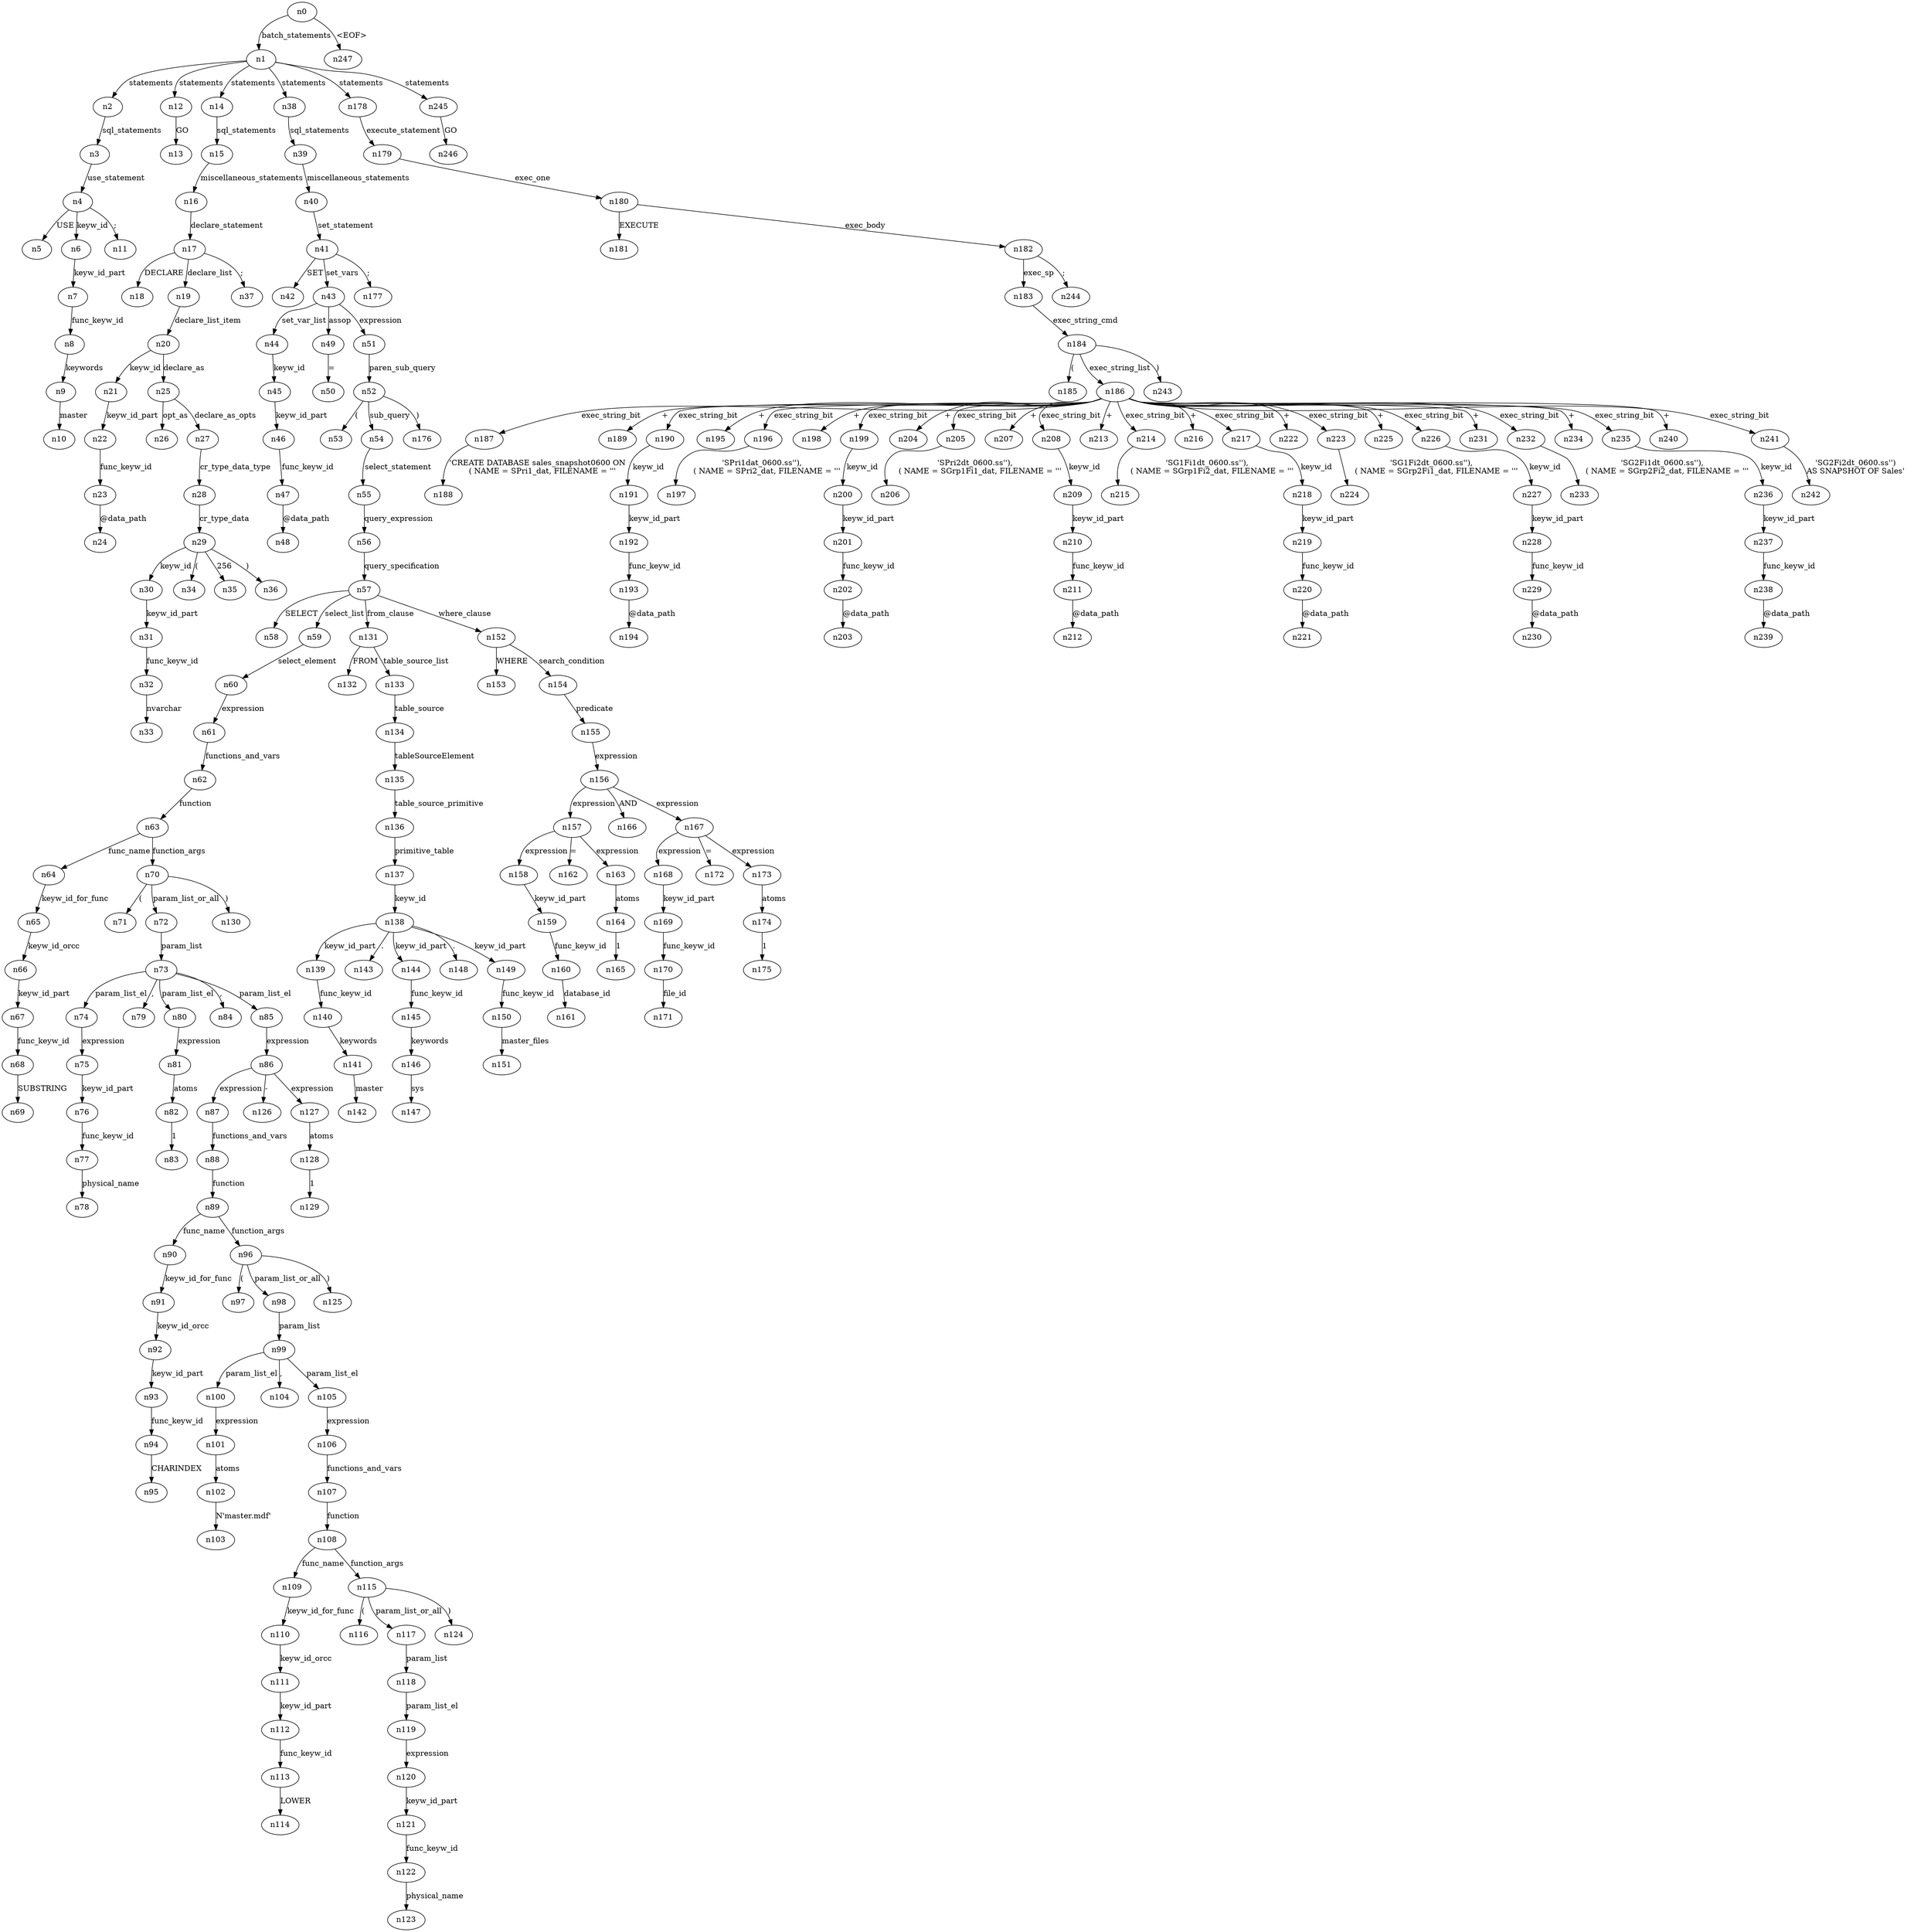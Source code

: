 digraph ParseTree {
  n0 -> n1 [label="batch_statements"];
  n1 -> n2 [label="statements"];
  n2 -> n3 [label="sql_statements"];
  n3 -> n4 [label="use_statement"];
  n4 -> n5 [label="USE"];
  n4 -> n6 [label="keyw_id"];
  n6 -> n7 [label="keyw_id_part"];
  n7 -> n8 [label="func_keyw_id"];
  n8 -> n9 [label="keywords"];
  n9 -> n10 [label="master"];
  n4 -> n11 [label=";"];
  n1 -> n12 [label="statements"];
  n12 -> n13 [label="GO"];
  n1 -> n14 [label="statements"];
  n14 -> n15 [label="sql_statements"];
  n15 -> n16 [label="miscellaneous_statements"];
  n16 -> n17 [label="declare_statement"];
  n17 -> n18 [label="DECLARE"];
  n17 -> n19 [label="declare_list"];
  n19 -> n20 [label="declare_list_item"];
  n20 -> n21 [label="keyw_id"];
  n21 -> n22 [label="keyw_id_part"];
  n22 -> n23 [label="func_keyw_id"];
  n23 -> n24 [label="@data_path"];
  n20 -> n25 [label="declare_as"];
  n25 -> n26 [label="opt_as"];
  n25 -> n27 [label="declare_as_opts"];
  n27 -> n28 [label="cr_type_data_type"];
  n28 -> n29 [label="cr_type_data"];
  n29 -> n30 [label="keyw_id"];
  n30 -> n31 [label="keyw_id_part"];
  n31 -> n32 [label="func_keyw_id"];
  n32 -> n33 [label="nvarchar"];
  n29 -> n34 [label="("];
  n29 -> n35 [label="256"];
  n29 -> n36 [label=")"];
  n17 -> n37 [label=";"];
  n1 -> n38 [label="statements"];
  n38 -> n39 [label="sql_statements"];
  n39 -> n40 [label="miscellaneous_statements"];
  n40 -> n41 [label="set_statement"];
  n41 -> n42 [label="SET"];
  n41 -> n43 [label="set_vars"];
  n43 -> n44 [label="set_var_list"];
  n44 -> n45 [label="keyw_id"];
  n45 -> n46 [label="keyw_id_part"];
  n46 -> n47 [label="func_keyw_id"];
  n47 -> n48 [label="@data_path"];
  n43 -> n49 [label="assop"];
  n49 -> n50 [label="="];
  n43 -> n51 [label="expression"];
  n51 -> n52 [label="paren_sub_query"];
  n52 -> n53 [label="("];
  n52 -> n54 [label="sub_query"];
  n54 -> n55 [label="select_statement"];
  n55 -> n56 [label="query_expression"];
  n56 -> n57 [label="query_specification"];
  n57 -> n58 [label="SELECT"];
  n57 -> n59 [label="select_list"];
  n59 -> n60 [label="select_element"];
  n60 -> n61 [label="expression"];
  n61 -> n62 [label="functions_and_vars"];
  n62 -> n63 [label="function"];
  n63 -> n64 [label="func_name"];
  n64 -> n65 [label="keyw_id_for_func"];
  n65 -> n66 [label="keyw_id_orcc"];
  n66 -> n67 [label="keyw_id_part"];
  n67 -> n68 [label="func_keyw_id"];
  n68 -> n69 [label="SUBSTRING"];
  n63 -> n70 [label="function_args"];
  n70 -> n71 [label="("];
  n70 -> n72 [label="param_list_or_all"];
  n72 -> n73 [label="param_list"];
  n73 -> n74 [label="param_list_el"];
  n74 -> n75 [label="expression"];
  n75 -> n76 [label="keyw_id_part"];
  n76 -> n77 [label="func_keyw_id"];
  n77 -> n78 [label="physical_name"];
  n73 -> n79 [label=","];
  n73 -> n80 [label="param_list_el"];
  n80 -> n81 [label="expression"];
  n81 -> n82 [label="atoms"];
  n82 -> n83 [label="1"];
  n73 -> n84 [label=","];
  n73 -> n85 [label="param_list_el"];
  n85 -> n86 [label="expression"];
  n86 -> n87 [label="expression"];
  n87 -> n88 [label="functions_and_vars"];
  n88 -> n89 [label="function"];
  n89 -> n90 [label="func_name"];
  n90 -> n91 [label="keyw_id_for_func"];
  n91 -> n92 [label="keyw_id_orcc"];
  n92 -> n93 [label="keyw_id_part"];
  n93 -> n94 [label="func_keyw_id"];
  n94 -> n95 [label="CHARINDEX"];
  n89 -> n96 [label="function_args"];
  n96 -> n97 [label="("];
  n96 -> n98 [label="param_list_or_all"];
  n98 -> n99 [label="param_list"];
  n99 -> n100 [label="param_list_el"];
  n100 -> n101 [label="expression"];
  n101 -> n102 [label="atoms"];
  n102 -> n103 [label="N'master.mdf'"];
  n99 -> n104 [label=","];
  n99 -> n105 [label="param_list_el"];
  n105 -> n106 [label="expression"];
  n106 -> n107 [label="functions_and_vars"];
  n107 -> n108 [label="function"];
  n108 -> n109 [label="func_name"];
  n109 -> n110 [label="keyw_id_for_func"];
  n110 -> n111 [label="keyw_id_orcc"];
  n111 -> n112 [label="keyw_id_part"];
  n112 -> n113 [label="func_keyw_id"];
  n113 -> n114 [label="LOWER"];
  n108 -> n115 [label="function_args"];
  n115 -> n116 [label="("];
  n115 -> n117 [label="param_list_or_all"];
  n117 -> n118 [label="param_list"];
  n118 -> n119 [label="param_list_el"];
  n119 -> n120 [label="expression"];
  n120 -> n121 [label="keyw_id_part"];
  n121 -> n122 [label="func_keyw_id"];
  n122 -> n123 [label="physical_name"];
  n115 -> n124 [label=")"];
  n96 -> n125 [label=")"];
  n86 -> n126 [label="-"];
  n86 -> n127 [label="expression"];
  n127 -> n128 [label="atoms"];
  n128 -> n129 [label="1"];
  n70 -> n130 [label=")"];
  n57 -> n131 [label="from_clause"];
  n131 -> n132 [label="FROM"];
  n131 -> n133 [label="table_source_list"];
  n133 -> n134 [label="table_source"];
  n134 -> n135 [label="tableSourceElement"];
  n135 -> n136 [label="table_source_primitive"];
  n136 -> n137 [label="primitive_table"];
  n137 -> n138 [label="keyw_id"];
  n138 -> n139 [label="keyw_id_part"];
  n139 -> n140 [label="func_keyw_id"];
  n140 -> n141 [label="keywords"];
  n141 -> n142 [label="master"];
  n138 -> n143 [label="."];
  n138 -> n144 [label="keyw_id_part"];
  n144 -> n145 [label="func_keyw_id"];
  n145 -> n146 [label="keywords"];
  n146 -> n147 [label="sys"];
  n138 -> n148 [label="."];
  n138 -> n149 [label="keyw_id_part"];
  n149 -> n150 [label="func_keyw_id"];
  n150 -> n151 [label="master_files"];
  n57 -> n152 [label="where_clause"];
  n152 -> n153 [label="WHERE"];
  n152 -> n154 [label="search_condition"];
  n154 -> n155 [label="predicate"];
  n155 -> n156 [label="expression"];
  n156 -> n157 [label="expression"];
  n157 -> n158 [label="expression"];
  n158 -> n159 [label="keyw_id_part"];
  n159 -> n160 [label="func_keyw_id"];
  n160 -> n161 [label="database_id"];
  n157 -> n162 [label="="];
  n157 -> n163 [label="expression"];
  n163 -> n164 [label="atoms"];
  n164 -> n165 [label="1"];
  n156 -> n166 [label="AND"];
  n156 -> n167 [label="expression"];
  n167 -> n168 [label="expression"];
  n168 -> n169 [label="keyw_id_part"];
  n169 -> n170 [label="func_keyw_id"];
  n170 -> n171 [label="file_id"];
  n167 -> n172 [label="="];
  n167 -> n173 [label="expression"];
  n173 -> n174 [label="atoms"];
  n174 -> n175 [label="1"];
  n52 -> n176 [label=")"];
  n41 -> n177 [label=";"];
  n1 -> n178 [label="statements"];
  n178 -> n179 [label="execute_statement"];
  n179 -> n180 [label="exec_one"];
  n180 -> n181 [label="EXECUTE"];
  n180 -> n182 [label="exec_body"];
  n182 -> n183 [label="exec_sp"];
  n183 -> n184 [label="exec_string_cmd"];
  n184 -> n185 [label="("];
  n184 -> n186 [label="exec_string_list"];
  n186 -> n187 [label="exec_string_bit"];
  n187 -> n188 [label="'CREATE DATABASE sales_snapshot0600 ON
    ( NAME = SPri1_dat, FILENAME = '''"];
  n186 -> n189 [label="+"];
  n186 -> n190 [label="exec_string_bit"];
  n190 -> n191 [label="keyw_id"];
  n191 -> n192 [label="keyw_id_part"];
  n192 -> n193 [label="func_keyw_id"];
  n193 -> n194 [label="@data_path"];
  n186 -> n195 [label="+"];
  n186 -> n196 [label="exec_string_bit"];
  n196 -> n197 [label="'SPri1dat_0600.ss''),
    ( NAME = SPri2_dat, FILENAME = '''"];
  n186 -> n198 [label="+"];
  n186 -> n199 [label="exec_string_bit"];
  n199 -> n200 [label="keyw_id"];
  n200 -> n201 [label="keyw_id_part"];
  n201 -> n202 [label="func_keyw_id"];
  n202 -> n203 [label="@data_path"];
  n186 -> n204 [label="+"];
  n186 -> n205 [label="exec_string_bit"];
  n205 -> n206 [label="'SPri2dt_0600.ss''),
    ( NAME = SGrp1Fi1_dat, FILENAME = '''"];
  n186 -> n207 [label="+"];
  n186 -> n208 [label="exec_string_bit"];
  n208 -> n209 [label="keyw_id"];
  n209 -> n210 [label="keyw_id_part"];
  n210 -> n211 [label="func_keyw_id"];
  n211 -> n212 [label="@data_path"];
  n186 -> n213 [label="+"];
  n186 -> n214 [label="exec_string_bit"];
  n214 -> n215 [label="'SG1Fi1dt_0600.ss''),
    ( NAME = SGrp1Fi2_dat, FILENAME = '''"];
  n186 -> n216 [label="+"];
  n186 -> n217 [label="exec_string_bit"];
  n217 -> n218 [label="keyw_id"];
  n218 -> n219 [label="keyw_id_part"];
  n219 -> n220 [label="func_keyw_id"];
  n220 -> n221 [label="@data_path"];
  n186 -> n222 [label="+"];
  n186 -> n223 [label="exec_string_bit"];
  n223 -> n224 [label="'SG1Fi2dt_0600.ss''),
    ( NAME = SGrp2Fi1_dat, FILENAME = '''"];
  n186 -> n225 [label="+"];
  n186 -> n226 [label="exec_string_bit"];
  n226 -> n227 [label="keyw_id"];
  n227 -> n228 [label="keyw_id_part"];
  n228 -> n229 [label="func_keyw_id"];
  n229 -> n230 [label="@data_path"];
  n186 -> n231 [label="+"];
  n186 -> n232 [label="exec_string_bit"];
  n232 -> n233 [label="'SG2Fi1dt_0600.ss''),
    ( NAME = SGrp2Fi2_dat, FILENAME = '''"];
  n186 -> n234 [label="+"];
  n186 -> n235 [label="exec_string_bit"];
  n235 -> n236 [label="keyw_id"];
  n236 -> n237 [label="keyw_id_part"];
  n237 -> n238 [label="func_keyw_id"];
  n238 -> n239 [label="@data_path"];
  n186 -> n240 [label="+"];
  n186 -> n241 [label="exec_string_bit"];
  n241 -> n242 [label="'SG2Fi2dt_0600.ss'')
AS SNAPSHOT OF Sales'"];
  n184 -> n243 [label=")"];
  n182 -> n244 [label=";"];
  n1 -> n245 [label="statements"];
  n245 -> n246 [label="GO"];
  n0 -> n247 [label="<EOF>"];
}